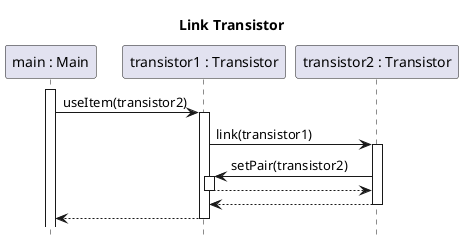 @startuml student-link-transistor

title Link Transistor
hide footbox
skinparam SequenceReferenceBackgroundColor white

participant "main : Main" as main
participant "transistor1 : Transistor" as transistor1
participant "transistor2 : Transistor" as transistor2

autoactivate on

main++
main-> transistor1 ++: useItem(transistor2)
	transistor1 -> transistor2 ++: link(transistor1)
		transistor2 -> transistor1 ++: setPair(transistor2)
		return
	return
return

@enduml